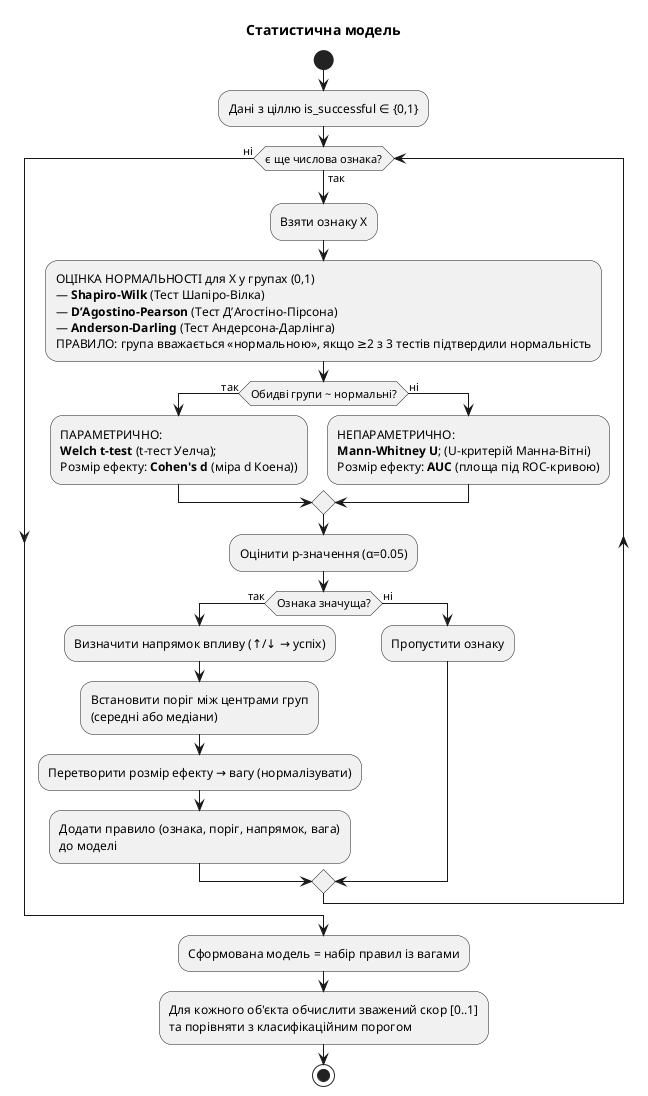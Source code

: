 @startuml
title Статистична модель

start
:Дані з ціллю is_successful ∈ {0,1};

while (є ще числова ознака?) is (так)
  :Взяти ознаку X;

  :ОЦІНКА НОРМАЛЬНОСТІ для X у групах (0,1)
  — <b>Shapiro–Wilk</b> (Тест Шапіро–Вілка)
  — <b>D’Agostino–Pearson</b> (Тест Д’Агостіно–Пірсона)
  — <b>Anderson–Darling</b> (Тест Андерсона–Дарлінга)
  ПРАВИЛО: група вважається «нормальною», якщо ≥2 з 3 тестів підтвердили нормальність;

  if (Обидві групи ~ нормальні?) then (так)
    :ПАРАМЕТРИЧНО:\n<b>Welch t-test</b> (t-тест Уелча);\nРозмір ефекту: <b>Cohen's d</b> (міра d Коена));
  else (ні)
    :НЕПАРАМЕТРИЧНО:\n<b>Mann–Whitney U</b>; (U-критерій Манна-Вітні)\nРозмір ефекту: <b>AUC</b> (площа під ROC-кривою);
  endif

  :Оцінити p-значення (α=0.05);
  if (Ознака значуща?) then (так)
    :Визначити напрямок впливу (↑/↓ → успіх);
    :Встановити поріг між центрами груп\n(середні або медіани);
    :Перетворити розмір ефекту → вагу (нормалізувати);
    :Додати правило (ознака, поріг, напрямок, вага)\nдо моделі;
  else (ні)
    :Пропустити ознаку;
  endif
endwhile (ні)

:Сформована модель = набір правил із вагами;
:Для кожного об'єкта обчислити зважений скор [0..1]\nта порівняти з класифікаційним порогом;

stop
@enduml